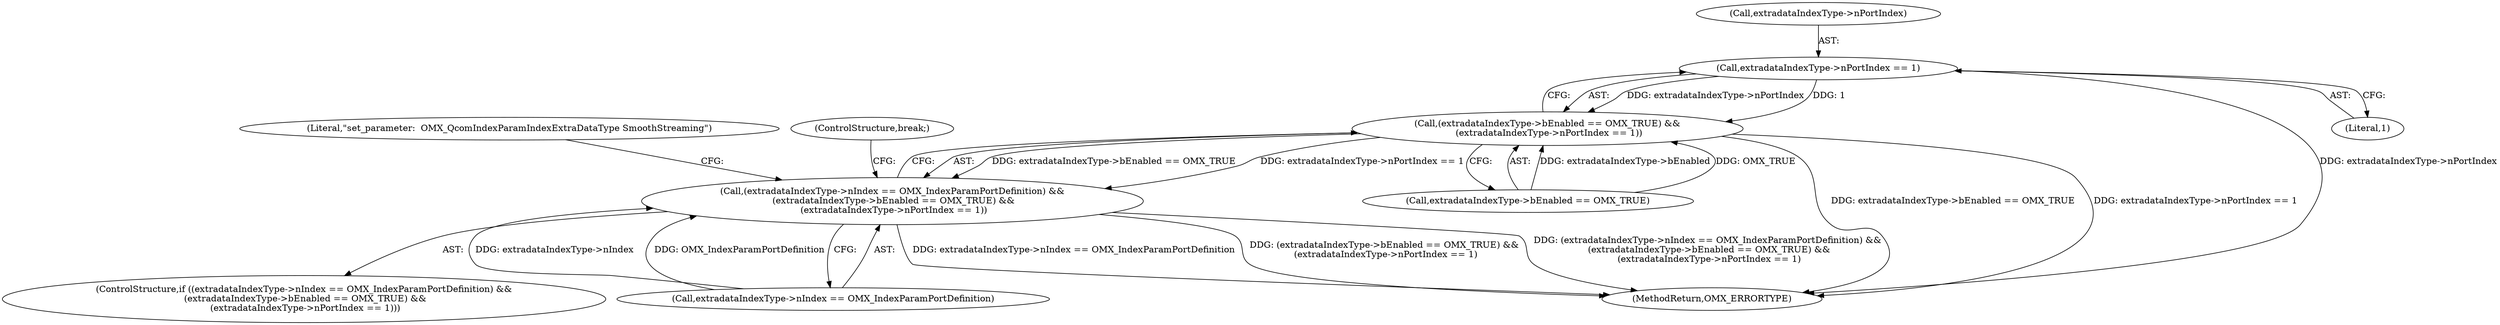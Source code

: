 digraph "0_Android_46e305be6e670a5a0041b0b4861122a0f1aabefa_2@pointer" {
"1002560" [label="(Call,extradataIndexType->nPortIndex == 1)"];
"1002554" [label="(Call,(extradataIndexType->bEnabled == OMX_TRUE) &&\n (extradataIndexType->nPortIndex == 1))"];
"1002548" [label="(Call,(extradataIndexType->nIndex == OMX_IndexParamPortDefinition) &&\n (extradataIndexType->bEnabled == OMX_TRUE) &&\n (extradataIndexType->nPortIndex == 1))"];
"1002555" [label="(Call,extradataIndexType->bEnabled == OMX_TRUE)"];
"1002576" [label="(ControlStructure,break;)"];
"1002560" [label="(Call,extradataIndexType->nPortIndex == 1)"];
"1003102" [label="(MethodReturn,OMX_ERRORTYPE)"];
"1002548" [label="(Call,(extradataIndexType->nIndex == OMX_IndexParamPortDefinition) &&\n (extradataIndexType->bEnabled == OMX_TRUE) &&\n (extradataIndexType->nPortIndex == 1))"];
"1002564" [label="(Literal,1)"];
"1002554" [label="(Call,(extradataIndexType->bEnabled == OMX_TRUE) &&\n (extradataIndexType->nPortIndex == 1))"];
"1002561" [label="(Call,extradataIndexType->nPortIndex)"];
"1002567" [label="(Literal,\"set_parameter:  OMX_QcomIndexParamIndexExtraDataType SmoothStreaming\")"];
"1002547" [label="(ControlStructure,if ((extradataIndexType->nIndex == OMX_IndexParamPortDefinition) &&\n (extradataIndexType->bEnabled == OMX_TRUE) &&\n (extradataIndexType->nPortIndex == 1)))"];
"1002549" [label="(Call,extradataIndexType->nIndex == OMX_IndexParamPortDefinition)"];
"1002560" -> "1002554"  [label="AST: "];
"1002560" -> "1002564"  [label="CFG: "];
"1002561" -> "1002560"  [label="AST: "];
"1002564" -> "1002560"  [label="AST: "];
"1002554" -> "1002560"  [label="CFG: "];
"1002560" -> "1003102"  [label="DDG: extradataIndexType->nPortIndex"];
"1002560" -> "1002554"  [label="DDG: extradataIndexType->nPortIndex"];
"1002560" -> "1002554"  [label="DDG: 1"];
"1002554" -> "1002548"  [label="AST: "];
"1002554" -> "1002555"  [label="CFG: "];
"1002555" -> "1002554"  [label="AST: "];
"1002548" -> "1002554"  [label="CFG: "];
"1002554" -> "1003102"  [label="DDG: extradataIndexType->bEnabled == OMX_TRUE"];
"1002554" -> "1003102"  [label="DDG: extradataIndexType->nPortIndex == 1"];
"1002554" -> "1002548"  [label="DDG: extradataIndexType->bEnabled == OMX_TRUE"];
"1002554" -> "1002548"  [label="DDG: extradataIndexType->nPortIndex == 1"];
"1002555" -> "1002554"  [label="DDG: extradataIndexType->bEnabled"];
"1002555" -> "1002554"  [label="DDG: OMX_TRUE"];
"1002548" -> "1002547"  [label="AST: "];
"1002548" -> "1002549"  [label="CFG: "];
"1002549" -> "1002548"  [label="AST: "];
"1002567" -> "1002548"  [label="CFG: "];
"1002576" -> "1002548"  [label="CFG: "];
"1002548" -> "1003102"  [label="DDG: extradataIndexType->nIndex == OMX_IndexParamPortDefinition"];
"1002548" -> "1003102"  [label="DDG: (extradataIndexType->bEnabled == OMX_TRUE) &&\n (extradataIndexType->nPortIndex == 1)"];
"1002548" -> "1003102"  [label="DDG: (extradataIndexType->nIndex == OMX_IndexParamPortDefinition) &&\n (extradataIndexType->bEnabled == OMX_TRUE) &&\n (extradataIndexType->nPortIndex == 1)"];
"1002549" -> "1002548"  [label="DDG: extradataIndexType->nIndex"];
"1002549" -> "1002548"  [label="DDG: OMX_IndexParamPortDefinition"];
}
